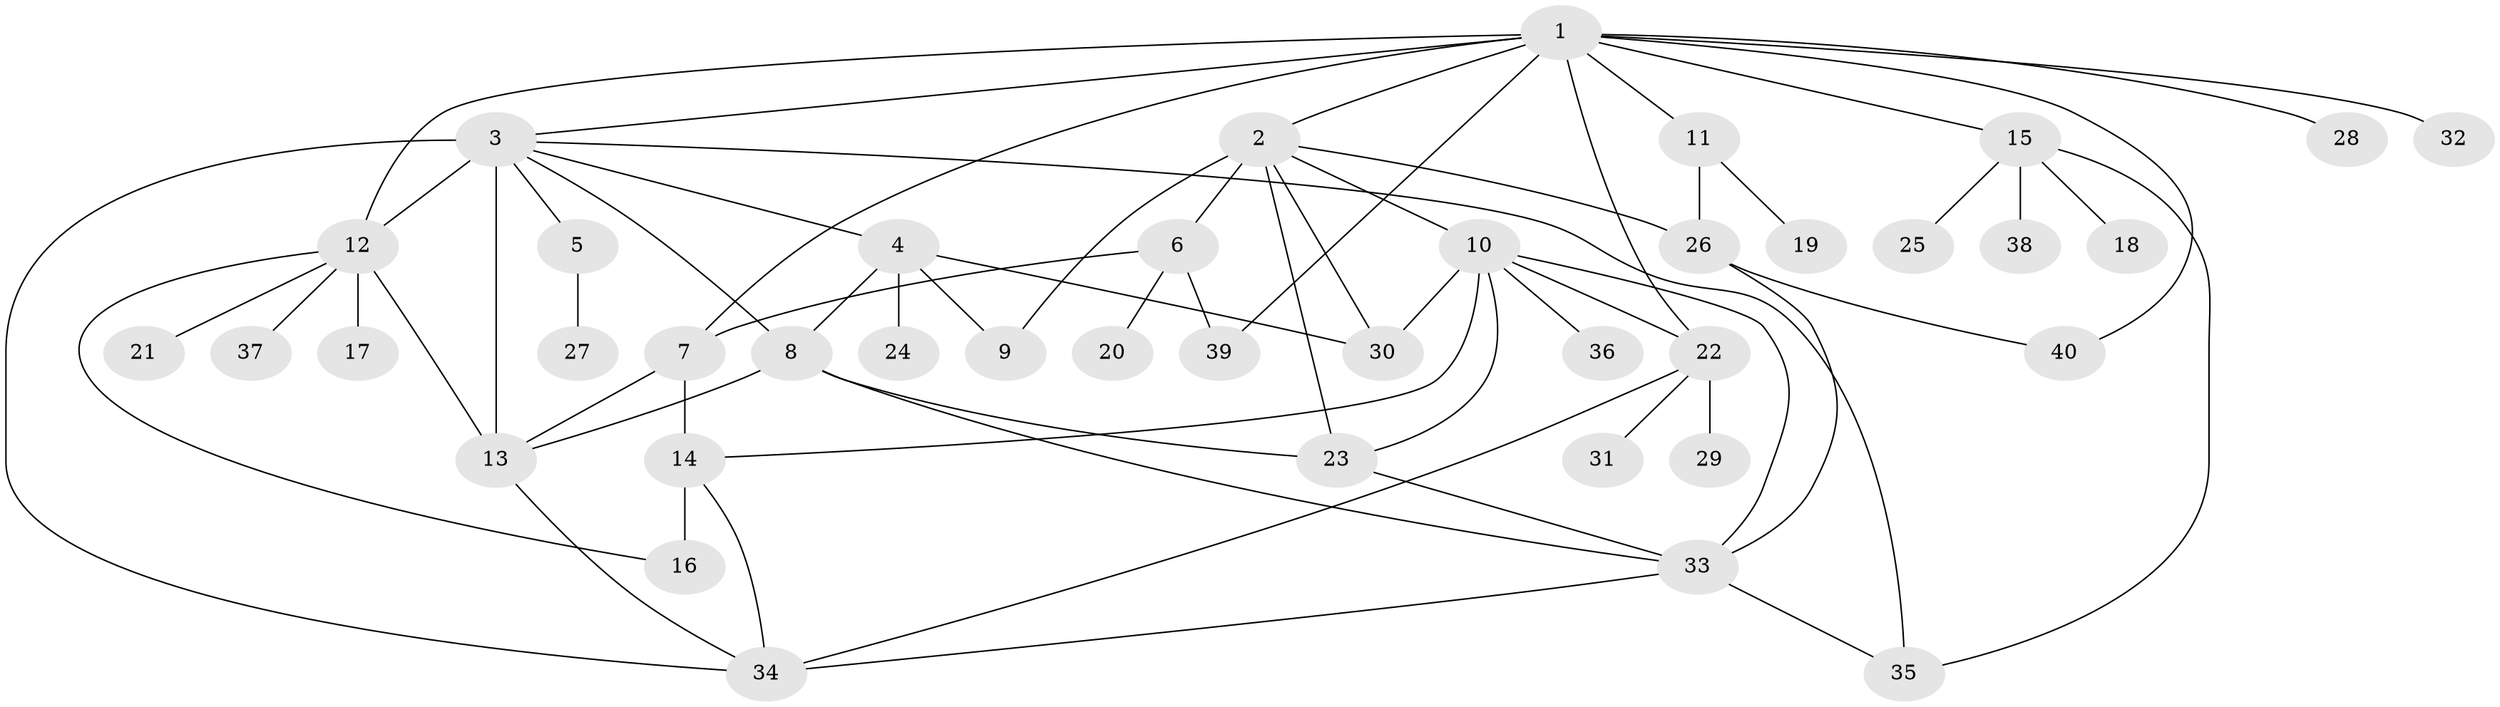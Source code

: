 // original degree distribution, {13: 0.012658227848101266, 1: 0.4810126582278481, 10: 0.02531645569620253, 12: 0.012658227848101266, 8: 0.02531645569620253, 3: 0.05063291139240506, 5: 0.02531645569620253, 6: 0.05063291139240506, 4: 0.08860759493670886, 7: 0.012658227848101266, 2: 0.21518987341772153}
// Generated by graph-tools (version 1.1) at 2025/35/03/09/25 02:35:18]
// undirected, 40 vertices, 65 edges
graph export_dot {
graph [start="1"]
  node [color=gray90,style=filled];
  1;
  2;
  3;
  4;
  5;
  6;
  7;
  8;
  9;
  10;
  11;
  12;
  13;
  14;
  15;
  16;
  17;
  18;
  19;
  20;
  21;
  22;
  23;
  24;
  25;
  26;
  27;
  28;
  29;
  30;
  31;
  32;
  33;
  34;
  35;
  36;
  37;
  38;
  39;
  40;
  1 -- 2 [weight=1.0];
  1 -- 3 [weight=1.0];
  1 -- 7 [weight=1.0];
  1 -- 11 [weight=1.0];
  1 -- 12 [weight=1.0];
  1 -- 15 [weight=1.0];
  1 -- 22 [weight=1.0];
  1 -- 28 [weight=1.0];
  1 -- 32 [weight=1.0];
  1 -- 39 [weight=1.0];
  1 -- 40 [weight=1.0];
  2 -- 6 [weight=1.0];
  2 -- 9 [weight=3.0];
  2 -- 10 [weight=1.0];
  2 -- 23 [weight=1.0];
  2 -- 26 [weight=1.0];
  2 -- 30 [weight=1.0];
  3 -- 4 [weight=1.0];
  3 -- 5 [weight=1.0];
  3 -- 8 [weight=1.0];
  3 -- 12 [weight=1.0];
  3 -- 13 [weight=4.0];
  3 -- 34 [weight=1.0];
  3 -- 35 [weight=1.0];
  4 -- 8 [weight=1.0];
  4 -- 9 [weight=1.0];
  4 -- 24 [weight=3.0];
  4 -- 30 [weight=1.0];
  5 -- 27 [weight=1.0];
  6 -- 7 [weight=1.0];
  6 -- 20 [weight=1.0];
  6 -- 39 [weight=1.0];
  7 -- 13 [weight=1.0];
  7 -- 14 [weight=1.0];
  8 -- 13 [weight=1.0];
  8 -- 23 [weight=1.0];
  8 -- 33 [weight=1.0];
  10 -- 14 [weight=1.0];
  10 -- 22 [weight=1.0];
  10 -- 23 [weight=1.0];
  10 -- 30 [weight=2.0];
  10 -- 33 [weight=1.0];
  10 -- 36 [weight=1.0];
  11 -- 19 [weight=1.0];
  11 -- 26 [weight=1.0];
  12 -- 13 [weight=1.0];
  12 -- 16 [weight=1.0];
  12 -- 17 [weight=1.0];
  12 -- 21 [weight=1.0];
  12 -- 37 [weight=1.0];
  13 -- 34 [weight=1.0];
  14 -- 16 [weight=3.0];
  14 -- 34 [weight=1.0];
  15 -- 18 [weight=1.0];
  15 -- 25 [weight=1.0];
  15 -- 35 [weight=1.0];
  15 -- 38 [weight=1.0];
  22 -- 29 [weight=1.0];
  22 -- 31 [weight=1.0];
  22 -- 34 [weight=1.0];
  23 -- 33 [weight=1.0];
  26 -- 33 [weight=1.0];
  26 -- 40 [weight=1.0];
  33 -- 34 [weight=1.0];
  33 -- 35 [weight=1.0];
}
